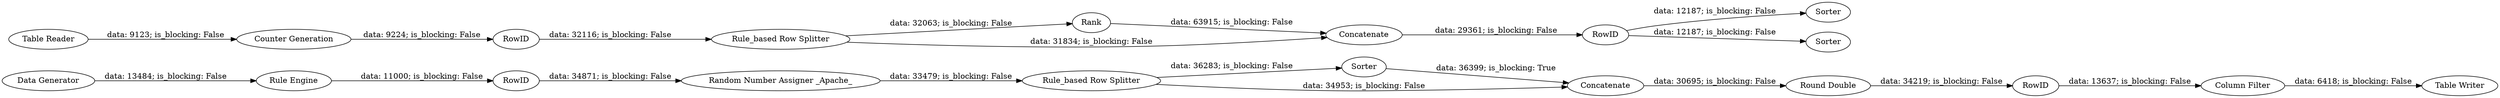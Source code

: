 digraph {
	"-8544946165114396316_21" [label=RowID]
	"-8544946165114396316_12" [label=Rank]
	"-8544946165114396316_5" [label=Sorter]
	"-8544946165114396316_17" [label=Sorter]
	"-8544946165114396316_10" [label="Table Reader"]
	"-8544946165114396316_4" [label="Random Number Assigner _Apache_"]
	"-8544946165114396316_23" [label=Sorter]
	"-8544946165114396316_15" [label=RowID]
	"-8544946165114396316_22" [label="Column Filter"]
	"-8544946165114396316_18" [label="Rule_based Row Splitter"]
	"-8544946165114396316_16" [label=RowID]
	"-8544946165114396316_2" [label="Rule Engine"]
	"-8544946165114396316_11" [label="Counter Generation"]
	"-8544946165114396316_1" [label="Data Generator"]
	"-8544946165114396316_13" [label="Round Double"]
	"-8544946165114396316_20" [label=RowID]
	"-8544946165114396316_14" [label=Concatenate]
	"-8544946165114396316_19" [label=Concatenate]
	"-8544946165114396316_6" [label="Rule_based Row Splitter"]
	"-8544946165114396316_8" [label="Table Writer"]
	"-8544946165114396316_13" -> "-8544946165114396316_21" [label="data: 34219; is_blocking: False"]
	"-8544946165114396316_6" -> "-8544946165114396316_12" [label="data: 32063; is_blocking: False"]
	"-8544946165114396316_21" -> "-8544946165114396316_22" [label="data: 13637; is_blocking: False"]
	"-8544946165114396316_10" -> "-8544946165114396316_11" [label="data: 9123; is_blocking: False"]
	"-8544946165114396316_18" -> "-8544946165114396316_5" [label="data: 36283; is_blocking: False"]
	"-8544946165114396316_2" -> "-8544946165114396316_20" [label="data: 11000; is_blocking: False"]
	"-8544946165114396316_20" -> "-8544946165114396316_4" [label="data: 34871; is_blocking: False"]
	"-8544946165114396316_18" -> "-8544946165114396316_19" [label="data: 34953; is_blocking: False"]
	"-8544946165114396316_5" -> "-8544946165114396316_19" [label="data: 36399; is_blocking: True"]
	"-8544946165114396316_12" -> "-8544946165114396316_14" [label="data: 63915; is_blocking: False"]
	"-8544946165114396316_6" -> "-8544946165114396316_14" [label="data: 31834; is_blocking: False"]
	"-8544946165114396316_11" -> "-8544946165114396316_15" [label="data: 9224; is_blocking: False"]
	"-8544946165114396316_15" -> "-8544946165114396316_6" [label="data: 32116; is_blocking: False"]
	"-8544946165114396316_1" -> "-8544946165114396316_2" [label="data: 13484; is_blocking: False"]
	"-8544946165114396316_22" -> "-8544946165114396316_8" [label="data: 6418; is_blocking: False"]
	"-8544946165114396316_16" -> "-8544946165114396316_17" [label="data: 12187; is_blocking: False"]
	"-8544946165114396316_16" -> "-8544946165114396316_23" [label="data: 12187; is_blocking: False"]
	"-8544946165114396316_19" -> "-8544946165114396316_13" [label="data: 30695; is_blocking: False"]
	"-8544946165114396316_14" -> "-8544946165114396316_16" [label="data: 29361; is_blocking: False"]
	"-8544946165114396316_4" -> "-8544946165114396316_18" [label="data: 33479; is_blocking: False"]
	rankdir=LR
}
